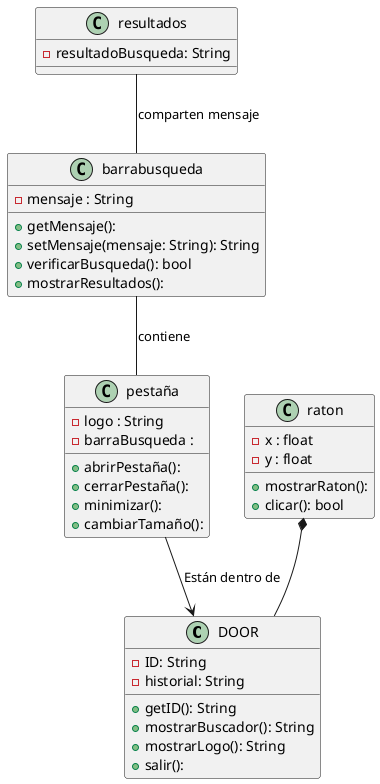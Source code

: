 @startuml
class DOOR{
    - ID: String
    - historial: String
    + getID(): String
    + mostrarBuscador(): String
    + mostrarLogo(): String
    + salir():
}
class pestaña{
    - logo : String
    - barraBusqueda :
    + abrirPestaña():
    + cerrarPestaña():
    + minimizar():
    + cambiarTamaño():
}
class barrabusqueda{
    - mensaje : String
    + getMensaje():
    + setMensaje(mensaje: String): String
    + verificarBusqueda(): bool
    + mostrarResultados():
}
class resultados{
    -resultadoBusqueda: String

}
class raton{
    -x : float
    -y : float
    +mostrarRaton():
    +clicar(): bool
}
pestaña --> DOOR : Están dentro de
barrabusqueda -- pestaña: contiene
raton *-- DOOR
resultados -- barrabusqueda : comparten mensaje
@enduml

